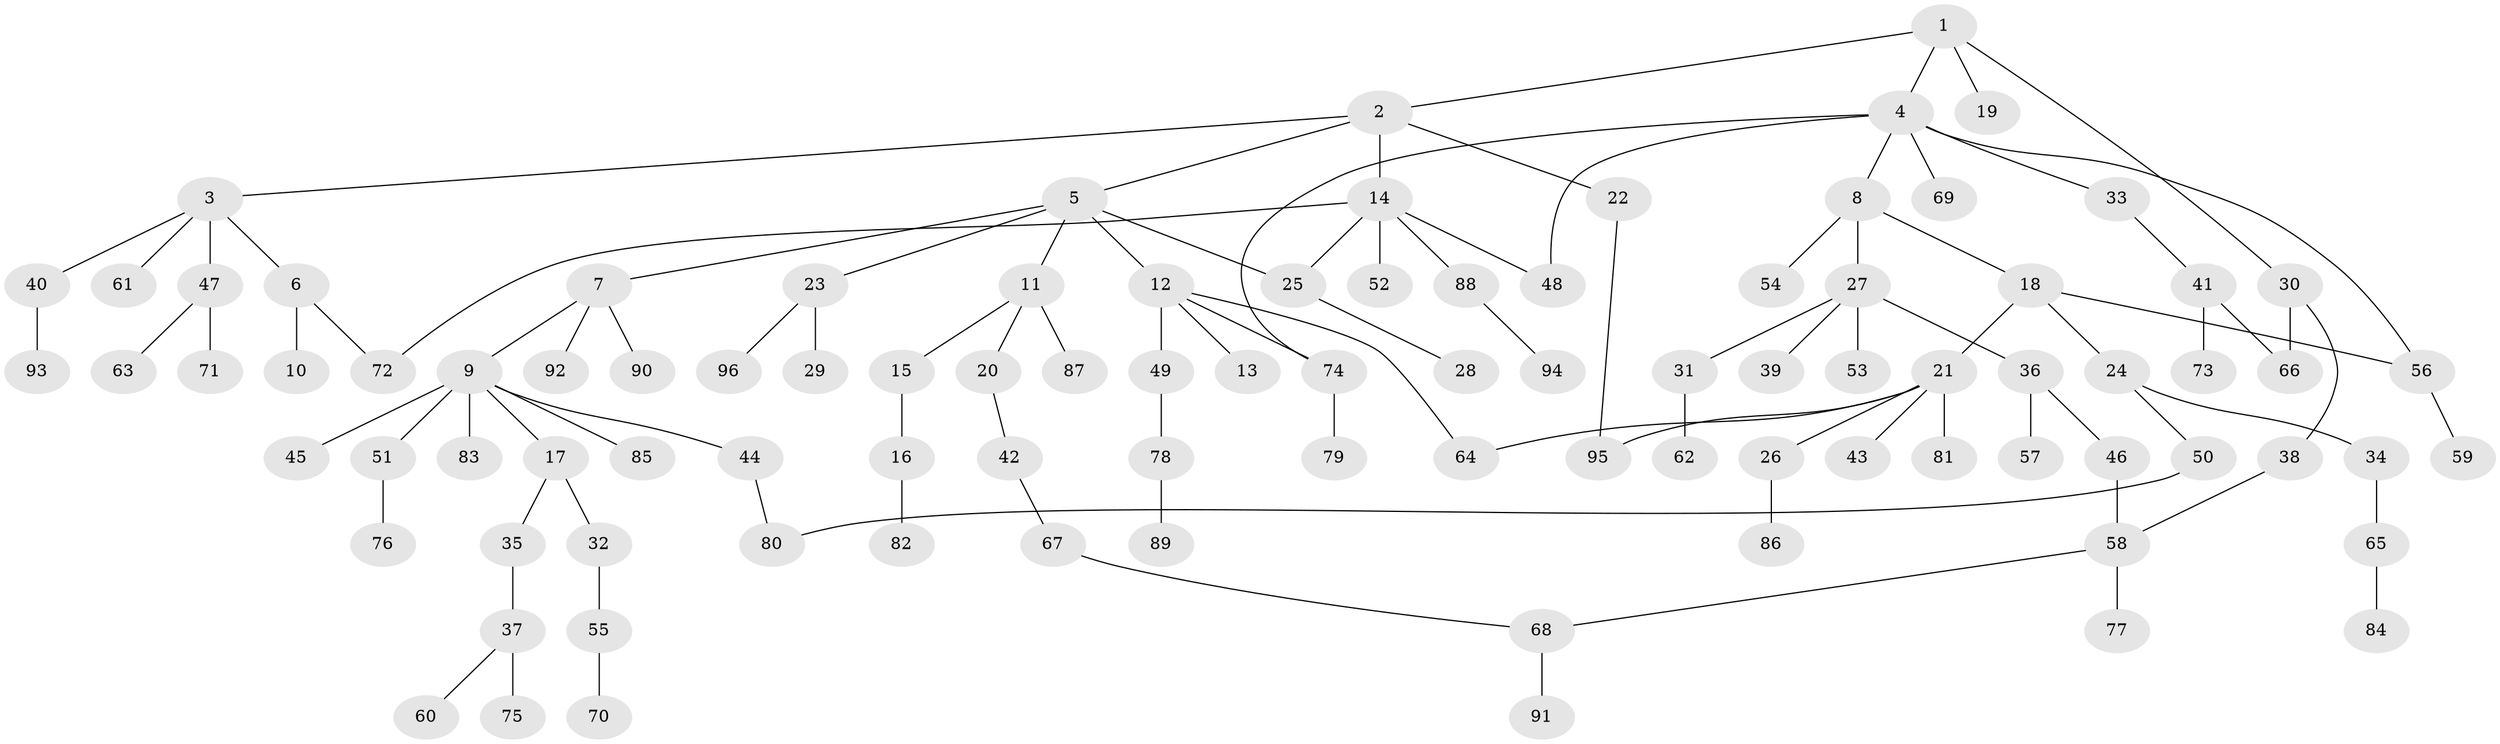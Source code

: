 // coarse degree distribution, {3: 0.15517241379310345, 7: 0.017241379310344827, 4: 0.05172413793103448, 6: 0.06896551724137931, 2: 0.43103448275862066, 1: 0.27586206896551724}
// Generated by graph-tools (version 1.1) at 2025/48/03/04/25 22:48:57]
// undirected, 96 vertices, 106 edges
graph export_dot {
  node [color=gray90,style=filled];
  1;
  2;
  3;
  4;
  5;
  6;
  7;
  8;
  9;
  10;
  11;
  12;
  13;
  14;
  15;
  16;
  17;
  18;
  19;
  20;
  21;
  22;
  23;
  24;
  25;
  26;
  27;
  28;
  29;
  30;
  31;
  32;
  33;
  34;
  35;
  36;
  37;
  38;
  39;
  40;
  41;
  42;
  43;
  44;
  45;
  46;
  47;
  48;
  49;
  50;
  51;
  52;
  53;
  54;
  55;
  56;
  57;
  58;
  59;
  60;
  61;
  62;
  63;
  64;
  65;
  66;
  67;
  68;
  69;
  70;
  71;
  72;
  73;
  74;
  75;
  76;
  77;
  78;
  79;
  80;
  81;
  82;
  83;
  84;
  85;
  86;
  87;
  88;
  89;
  90;
  91;
  92;
  93;
  94;
  95;
  96;
  1 -- 2;
  1 -- 4;
  1 -- 19;
  1 -- 30;
  2 -- 3;
  2 -- 5;
  2 -- 14;
  2 -- 22;
  3 -- 6;
  3 -- 40;
  3 -- 47;
  3 -- 61;
  4 -- 8;
  4 -- 33;
  4 -- 48;
  4 -- 56;
  4 -- 69;
  4 -- 74;
  5 -- 7;
  5 -- 11;
  5 -- 12;
  5 -- 23;
  5 -- 25;
  6 -- 10;
  6 -- 72;
  7 -- 9;
  7 -- 90;
  7 -- 92;
  8 -- 18;
  8 -- 27;
  8 -- 54;
  9 -- 17;
  9 -- 44;
  9 -- 45;
  9 -- 51;
  9 -- 83;
  9 -- 85;
  11 -- 15;
  11 -- 20;
  11 -- 87;
  12 -- 13;
  12 -- 49;
  12 -- 64;
  12 -- 74;
  14 -- 25;
  14 -- 52;
  14 -- 72;
  14 -- 88;
  14 -- 48;
  15 -- 16;
  16 -- 82;
  17 -- 32;
  17 -- 35;
  18 -- 21;
  18 -- 24;
  18 -- 56;
  20 -- 42;
  21 -- 26;
  21 -- 43;
  21 -- 81;
  21 -- 95;
  21 -- 64;
  22 -- 95;
  23 -- 29;
  23 -- 96;
  24 -- 34;
  24 -- 50;
  25 -- 28;
  26 -- 86;
  27 -- 31;
  27 -- 36;
  27 -- 39;
  27 -- 53;
  30 -- 38;
  30 -- 66;
  31 -- 62;
  32 -- 55;
  33 -- 41;
  34 -- 65;
  35 -- 37;
  36 -- 46;
  36 -- 57;
  37 -- 60;
  37 -- 75;
  38 -- 58;
  40 -- 93;
  41 -- 66;
  41 -- 73;
  42 -- 67;
  44 -- 80;
  46 -- 58;
  47 -- 63;
  47 -- 71;
  49 -- 78;
  50 -- 80;
  51 -- 76;
  55 -- 70;
  56 -- 59;
  58 -- 77;
  58 -- 68;
  65 -- 84;
  67 -- 68;
  68 -- 91;
  74 -- 79;
  78 -- 89;
  88 -- 94;
}
